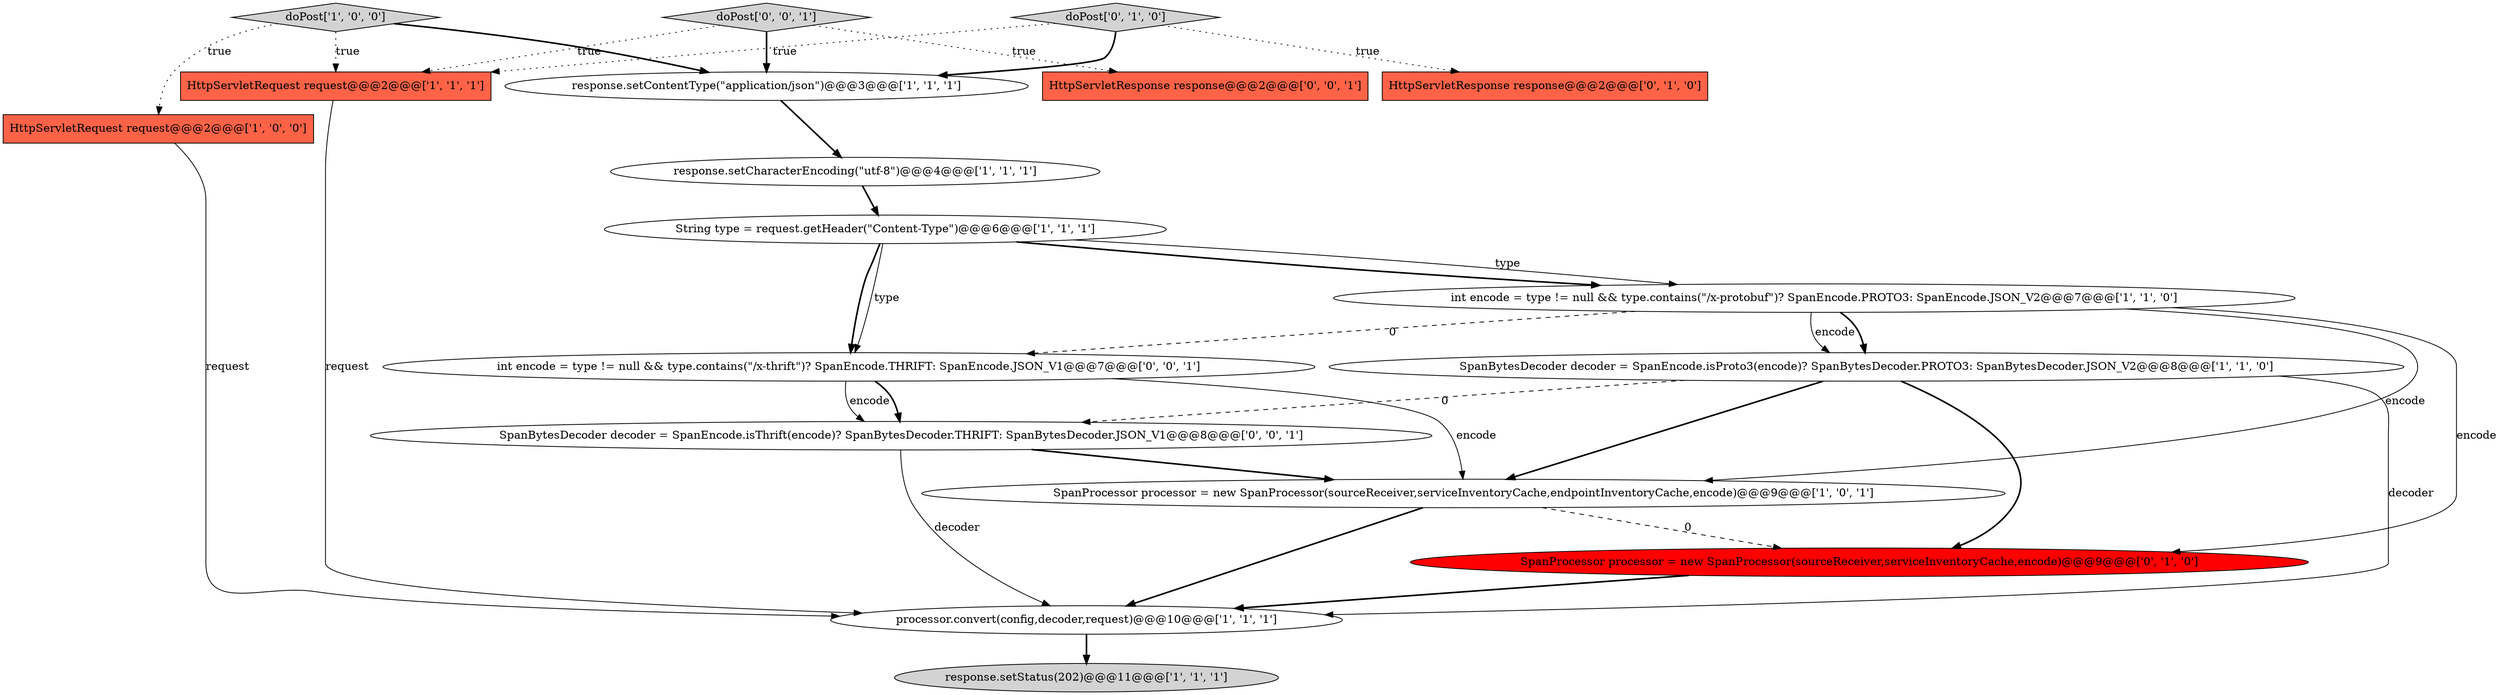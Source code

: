 digraph {
2 [style = filled, label = "int encode = type != null && type.contains(\"/x-protobuf\")? SpanEncode.PROTO3: SpanEncode.JSON_V2@@@7@@@['1', '1', '0']", fillcolor = white, shape = ellipse image = "AAA0AAABBB1BBB"];
9 [style = filled, label = "processor.convert(config,decoder,request)@@@10@@@['1', '1', '1']", fillcolor = white, shape = ellipse image = "AAA0AAABBB1BBB"];
15 [style = filled, label = "doPost['0', '0', '1']", fillcolor = lightgray, shape = diamond image = "AAA0AAABBB3BBB"];
1 [style = filled, label = "response.setCharacterEncoding(\"utf-8\")@@@4@@@['1', '1', '1']", fillcolor = white, shape = ellipse image = "AAA0AAABBB1BBB"];
0 [style = filled, label = "HttpServletRequest request@@@2@@@['1', '0', '0']", fillcolor = tomato, shape = box image = "AAA0AAABBB1BBB"];
14 [style = filled, label = "HttpServletResponse response@@@2@@@['0', '0', '1']", fillcolor = tomato, shape = box image = "AAA0AAABBB3BBB"];
8 [style = filled, label = "SpanProcessor processor = new SpanProcessor(sourceReceiver,serviceInventoryCache,endpointInventoryCache,encode)@@@9@@@['1', '0', '1']", fillcolor = white, shape = ellipse image = "AAA0AAABBB1BBB"];
13 [style = filled, label = "SpanProcessor processor = new SpanProcessor(sourceReceiver,serviceInventoryCache,encode)@@@9@@@['0', '1', '0']", fillcolor = red, shape = ellipse image = "AAA1AAABBB2BBB"];
6 [style = filled, label = "HttpServletRequest request@@@2@@@['1', '1', '1']", fillcolor = tomato, shape = box image = "AAA0AAABBB1BBB"];
16 [style = filled, label = "SpanBytesDecoder decoder = SpanEncode.isThrift(encode)? SpanBytesDecoder.THRIFT: SpanBytesDecoder.JSON_V1@@@8@@@['0', '0', '1']", fillcolor = white, shape = ellipse image = "AAA0AAABBB3BBB"];
7 [style = filled, label = "response.setContentType(\"application/json\")@@@3@@@['1', '1', '1']", fillcolor = white, shape = ellipse image = "AAA0AAABBB1BBB"];
12 [style = filled, label = "doPost['0', '1', '0']", fillcolor = lightgray, shape = diamond image = "AAA0AAABBB2BBB"];
17 [style = filled, label = "int encode = type != null && type.contains(\"/x-thrift\")? SpanEncode.THRIFT: SpanEncode.JSON_V1@@@7@@@['0', '0', '1']", fillcolor = white, shape = ellipse image = "AAA0AAABBB3BBB"];
5 [style = filled, label = "String type = request.getHeader(\"Content-Type\")@@@6@@@['1', '1', '1']", fillcolor = white, shape = ellipse image = "AAA0AAABBB1BBB"];
3 [style = filled, label = "response.setStatus(202)@@@11@@@['1', '1', '1']", fillcolor = lightgray, shape = ellipse image = "AAA0AAABBB1BBB"];
11 [style = filled, label = "HttpServletResponse response@@@2@@@['0', '1', '0']", fillcolor = tomato, shape = box image = "AAA0AAABBB2BBB"];
10 [style = filled, label = "SpanBytesDecoder decoder = SpanEncode.isProto3(encode)? SpanBytesDecoder.PROTO3: SpanBytesDecoder.JSON_V2@@@8@@@['1', '1', '0']", fillcolor = white, shape = ellipse image = "AAA0AAABBB1BBB"];
4 [style = filled, label = "doPost['1', '0', '0']", fillcolor = lightgray, shape = diamond image = "AAA0AAABBB1BBB"];
1->5 [style = bold, label=""];
4->6 [style = dotted, label="true"];
7->1 [style = bold, label=""];
17->8 [style = solid, label="encode"];
15->7 [style = bold, label=""];
16->8 [style = bold, label=""];
2->10 [style = solid, label="encode"];
4->0 [style = dotted, label="true"];
17->16 [style = solid, label="encode"];
10->9 [style = solid, label="decoder"];
15->14 [style = dotted, label="true"];
5->2 [style = solid, label="type"];
5->17 [style = solid, label="type"];
2->10 [style = bold, label=""];
5->17 [style = bold, label=""];
2->17 [style = dashed, label="0"];
12->7 [style = bold, label=""];
4->7 [style = bold, label=""];
8->13 [style = dashed, label="0"];
12->11 [style = dotted, label="true"];
5->2 [style = bold, label=""];
10->8 [style = bold, label=""];
10->13 [style = bold, label=""];
12->6 [style = dotted, label="true"];
15->6 [style = dotted, label="true"];
8->9 [style = bold, label=""];
9->3 [style = bold, label=""];
16->9 [style = solid, label="decoder"];
13->9 [style = bold, label=""];
6->9 [style = solid, label="request"];
10->16 [style = dashed, label="0"];
2->13 [style = solid, label="encode"];
2->8 [style = solid, label="encode"];
17->16 [style = bold, label=""];
0->9 [style = solid, label="request"];
}
